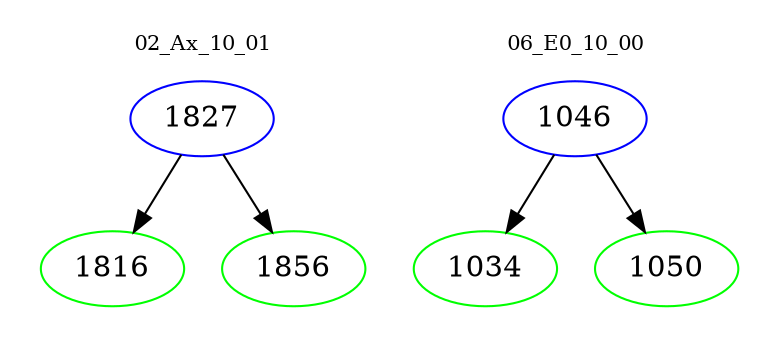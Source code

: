 digraph{
subgraph cluster_0 {
color = white
label = "02_Ax_10_01";
fontsize=10;
T0_1827 [label="1827", color="blue"]
T0_1827 -> T0_1816 [color="black"]
T0_1816 [label="1816", color="green"]
T0_1827 -> T0_1856 [color="black"]
T0_1856 [label="1856", color="green"]
}
subgraph cluster_1 {
color = white
label = "06_E0_10_00";
fontsize=10;
T1_1046 [label="1046", color="blue"]
T1_1046 -> T1_1034 [color="black"]
T1_1034 [label="1034", color="green"]
T1_1046 -> T1_1050 [color="black"]
T1_1050 [label="1050", color="green"]
}
}
